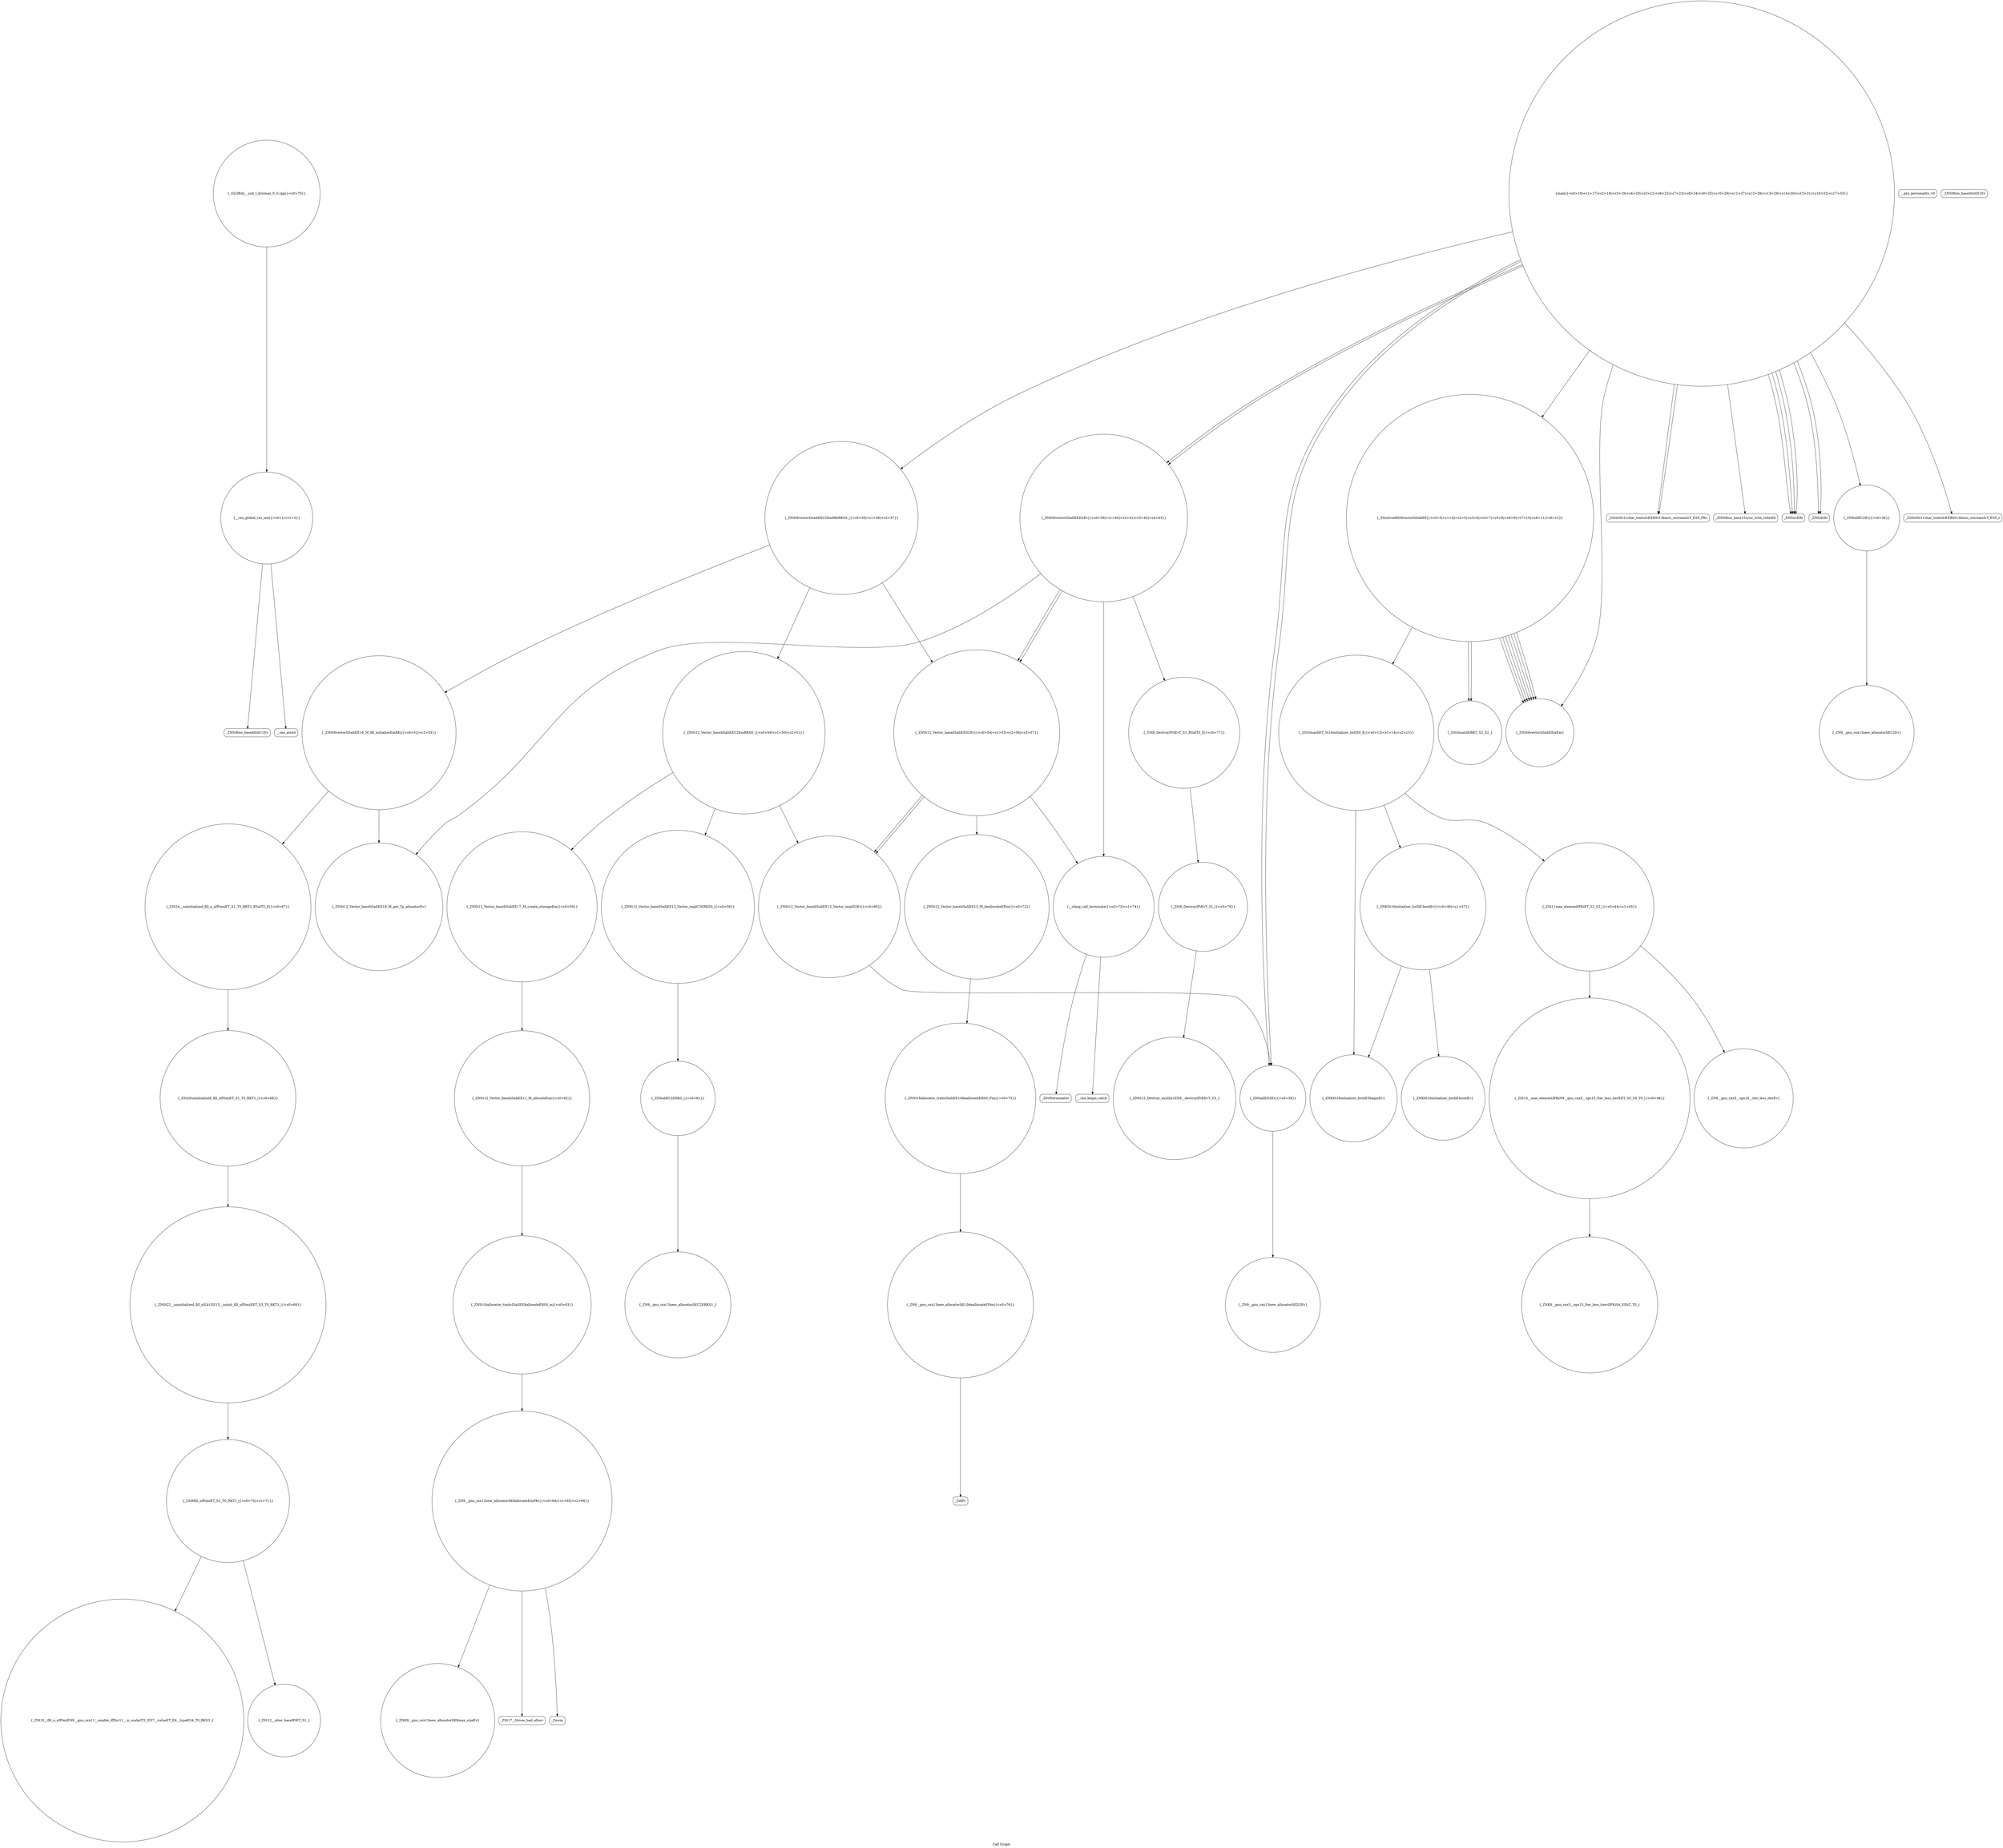 digraph "Call Graph" {
	label="Call Graph";

	Node0x56040362ed70 [shape=record,shape=circle,label="{__cxx_global_var_init|{<s0>1|<s1>2}}"];
	Node0x56040362ed70:s0 -> Node0x56040362edf0[color=black];
	Node0x56040362ed70:s1 -> Node0x56040362eef0[color=black];
	Node0x5604036303f0 [shape=record,shape=circle,label="{_ZNSt22__uninitialized_fill_nILb1EE15__uninit_fill_nIPimiEET_S3_T0_RKT1_|{<s0>69}}"];
	Node0x5604036303f0:s0 -> Node0x560403630470[color=black];
	Node0x56040362f0f0 [shape=record,shape=circle,label="{_ZSt3maxIiERKT_S2_S2_}"];
	Node0x560403631790 [shape=record,shape=Mrecord,label="{_ZSt9terminatev}"];
	Node0x56040362f470 [shape=record,shape=circle,label="{_ZNSt6vectorIiSaIiEEC2EmRKiRKS0_|{<s0>35|<s1>36|<s2>37}}"];
	Node0x56040362f470:s0 -> Node0x56040362fb70[color=black];
	Node0x56040362f470:s1 -> Node0x56040362fbf0[color=black];
	Node0x56040362f470:s2 -> Node0x56040362fc70[color=black];
	Node0x560403631b10 [shape=record,shape=circle,label="{_GLOBAL__sub_I_krismaz_0_0.cpp|{<s0>79}}"];
	Node0x560403631b10:s0 -> Node0x56040362ed70[color=black];
	Node0x56040362f7f0 [shape=record,shape=circle,label="{_ZNKSt16initializer_listIiE3endEv|{<s0>46|<s1>47}}"];
	Node0x56040362f7f0:s0 -> Node0x56040362f770[color=black];
	Node0x56040362f7f0:s1 -> Node0x56040362f9f0[color=black];
	Node0x56040362fb70 [shape=record,shape=circle,label="{_ZNSt12_Vector_baseIiSaIiEEC2EmRKS0_|{<s0>49|<s1>50|<s2>51}}"];
	Node0x56040362fb70:s0 -> Node0x56040362fcf0[color=black];
	Node0x56040362fb70:s1 -> Node0x56040362fd70[color=black];
	Node0x56040362fb70:s2 -> Node0x56040362fdf0[color=black];
	Node0x56040362fef0 [shape=record,shape=circle,label="{_ZN9__gnu_cxx13new_allocatorIiEC2ERKS1_}"];
	Node0x560403630270 [shape=record,shape=circle,label="{_ZSt24__uninitialized_fill_n_aIPimiiET_S1_T0_RKT1_RSaIT2_E|{<s0>67}}"];
	Node0x560403630270:s0 -> Node0x560403630370[color=black];
	Node0x56040362ef70 [shape=record,shape=circle,label="{_Z5solveiiRSt6vectorIiSaIiEE|{<s0>3|<s1>4|<s2>5|<s3>6|<s4>7|<s5>8|<s6>9|<s7>10|<s8>11|<s9>12}}"];
	Node0x56040362ef70:s0 -> Node0x56040362eff0[color=black];
	Node0x56040362ef70:s1 -> Node0x56040362eff0[color=black];
	Node0x56040362ef70:s2 -> Node0x56040362eff0[color=black];
	Node0x56040362ef70:s3 -> Node0x56040362f070[color=black];
	Node0x56040362ef70:s4 -> Node0x56040362f0f0[color=black];
	Node0x56040362ef70:s5 -> Node0x56040362eff0[color=black];
	Node0x56040362ef70:s6 -> Node0x56040362eff0[color=black];
	Node0x56040362ef70:s7 -> Node0x56040362eff0[color=black];
	Node0x56040362ef70:s8 -> Node0x56040362f0f0[color=black];
	Node0x56040362ef70:s9 -> Node0x56040362eff0[color=black];
	Node0x560403631610 [shape=record,shape=circle,label="{_ZNSt12_Vector_baseIiSaIiEE13_M_deallocateEPim|{<s0>72}}"];
	Node0x560403631610:s0 -> Node0x560403631810[color=black];
	Node0x56040362f2f0 [shape=record,shape=Mrecord,label="{_ZStlsISt11char_traitsIcEERSt13basic_ostreamIcT_ES5_PKc}"];
	Node0x560403631990 [shape=record,shape=circle,label="{_ZSt8_DestroyIPiiEvT_S1_RSaIT0_E|{<s0>77}}"];
	Node0x560403631990:s0 -> Node0x560403631a10[color=black];
	Node0x56040362f670 [shape=record,shape=circle,label="{_ZNSt6vectorIiSaIiEED2Ev|{<s0>39|<s1>40|<s2>41|<s3>42|<s4>43}}"];
	Node0x56040362f670:s0 -> Node0x5604036302f0[color=black];
	Node0x56040362f670:s1 -> Node0x560403631990[color=black];
	Node0x56040362f670:s2 -> Node0x56040362fc70[color=black];
	Node0x56040362f670:s3 -> Node0x56040362fc70[color=black];
	Node0x56040362f670:s4 -> Node0x560403631690[color=black];
	Node0x56040362f9f0 [shape=record,shape=circle,label="{_ZNKSt16initializer_listIiE4sizeEv}"];
	Node0x56040362fd70 [shape=record,shape=circle,label="{_ZNSt12_Vector_baseIiSaIiEE17_M_create_storageEm|{<s0>59}}"];
	Node0x56040362fd70:s0 -> Node0x56040362ff70[color=black];
	Node0x5604036300f0 [shape=record,shape=circle,label="{_ZNK9__gnu_cxx13new_allocatorIiE8max_sizeEv}"];
	Node0x56040362edf0 [shape=record,shape=Mrecord,label="{_ZNSt8ios_base4InitC1Ev}"];
	Node0x560403630470 [shape=record,shape=circle,label="{_ZSt6fill_nIPimiET_S1_T0_RKT1_|{<s0>70|<s1>71}}"];
	Node0x560403630470:s0 -> Node0x560403631590[color=black];
	Node0x560403630470:s1 -> Node0x5604036304f0[color=black];
	Node0x56040362f170 [shape=record,shape=circle,label="{main|{<s0>16|<s1>17|<s2>18|<s3>19|<s4>20|<s5>21|<s6>22|<s7>23|<s8>24|<s9>25|<s10>26|<s11>27|<s12>28|<s13>29|<s14>30|<s15>31|<s16>32|<s17>33}}"];
	Node0x56040362f170:s0 -> Node0x56040362f1f0[color=black];
	Node0x56040362f170:s1 -> Node0x56040362f270[color=black];
	Node0x56040362f170:s2 -> Node0x56040362f2f0[color=black];
	Node0x56040362f170:s3 -> Node0x56040362f370[color=black];
	Node0x56040362f170:s4 -> Node0x56040362f2f0[color=black];
	Node0x56040362f170:s5 -> Node0x56040362f270[color=black];
	Node0x56040362f170:s6 -> Node0x56040362f270[color=black];
	Node0x56040362f170:s7 -> Node0x56040362f3f0[color=black];
	Node0x56040362f170:s8 -> Node0x56040362f470[color=black];
	Node0x56040362f170:s9 -> Node0x56040362f570[color=black];
	Node0x56040362f170:s10 -> Node0x56040362f270[color=black];
	Node0x56040362f170:s11 -> Node0x56040362eff0[color=black];
	Node0x56040362f170:s12 -> Node0x56040362f570[color=black];
	Node0x56040362f170:s13 -> Node0x56040362f670[color=black];
	Node0x56040362f170:s14 -> Node0x56040362ef70[color=black];
	Node0x56040362f170:s15 -> Node0x56040362f370[color=black];
	Node0x56040362f170:s16 -> Node0x56040362f5f0[color=black];
	Node0x56040362f170:s17 -> Node0x56040362f670[color=black];
	Node0x560403631810 [shape=record,shape=circle,label="{_ZNSt16allocator_traitsISaIiEE10deallocateERS0_Pim|{<s0>75}}"];
	Node0x560403631810:s0 -> Node0x560403631890[color=black];
	Node0x56040362f4f0 [shape=record,shape=Mrecord,label="{__gxx_personality_v0}"];
	Node0x56040362f870 [shape=record,shape=circle,label="{_ZSt13__max_elementIPKiN9__gnu_cxx5__ops15_Iter_less_iterEET_S5_S5_T0_|{<s0>48}}"];
	Node0x56040362f870:s0 -> Node0x56040362f970[color=black];
	Node0x56040362fbf0 [shape=record,shape=circle,label="{_ZNSt6vectorIiSaIiEE18_M_fill_initializeEmRKi|{<s0>52|<s1>53}}"];
	Node0x56040362fbf0:s0 -> Node0x5604036302f0[color=black];
	Node0x56040362fbf0:s1 -> Node0x560403630270[color=black];
	Node0x56040362ff70 [shape=record,shape=circle,label="{_ZNSt12_Vector_baseIiSaIiEE11_M_allocateEm|{<s0>62}}"];
	Node0x56040362ff70:s0 -> Node0x56040362fff0[color=black];
	Node0x5604036302f0 [shape=record,shape=circle,label="{_ZNSt12_Vector_baseIiSaIiEE19_M_get_Tp_allocatorEv}"];
	Node0x56040362eff0 [shape=record,shape=circle,label="{_ZNSt6vectorIiSaIiEEixEm}"];
	Node0x560403631690 [shape=record,shape=circle,label="{__clang_call_terminate|{<s0>73|<s1>74}}"];
	Node0x560403631690:s0 -> Node0x560403631710[color=black];
	Node0x560403631690:s1 -> Node0x560403631790[color=black];
	Node0x56040362f370 [shape=record,shape=Mrecord,label="{_ZNSolsEi}"];
	Node0x560403631a10 [shape=record,shape=circle,label="{_ZSt8_DestroyIPiEvT_S1_|{<s0>78}}"];
	Node0x560403631a10:s0 -> Node0x560403631a90[color=black];
	Node0x56040362f6f0 [shape=record,shape=circle,label="{_ZSt11max_elementIPKiET_S2_S2_|{<s0>44|<s1>45}}"];
	Node0x56040362f6f0:s0 -> Node0x56040362f8f0[color=black];
	Node0x56040362f6f0:s1 -> Node0x56040362f870[color=black];
	Node0x56040362fa70 [shape=record,shape=circle,label="{_ZN9__gnu_cxx13new_allocatorIiEC2Ev}"];
	Node0x56040362fdf0 [shape=record,shape=circle,label="{_ZNSt12_Vector_baseIiSaIiEE12_Vector_implD2Ev|{<s0>60}}"];
	Node0x56040362fdf0:s0 -> Node0x56040362f570[color=black];
	Node0x560403630170 [shape=record,shape=Mrecord,label="{_ZSt17__throw_bad_allocv}"];
	Node0x56040362ee70 [shape=record,shape=Mrecord,label="{_ZNSt8ios_base4InitD1Ev}"];
	Node0x5604036304f0 [shape=record,shape=circle,label="{_ZSt10__fill_n_aIPimiEN9__gnu_cxx11__enable_ifIXsr11__is_scalarIT1_EE7__valueET_E6__typeES4_T0_RKS3_}"];
	Node0x56040362f1f0 [shape=record,shape=Mrecord,label="{_ZNSt8ios_base15sync_with_stdioEb}"];
	Node0x560403631890 [shape=record,shape=circle,label="{_ZN9__gnu_cxx13new_allocatorIiE10deallocateEPim|{<s0>76}}"];
	Node0x560403631890:s0 -> Node0x560403631910[color=black];
	Node0x56040362f570 [shape=record,shape=circle,label="{_ZNSaIiED2Ev|{<s0>38}}"];
	Node0x56040362f570:s0 -> Node0x56040362faf0[color=black];
	Node0x56040362f8f0 [shape=record,shape=circle,label="{_ZN9__gnu_cxx5__ops16__iter_less_iterEv}"];
	Node0x56040362fc70 [shape=record,shape=circle,label="{_ZNSt12_Vector_baseIiSaIiEED2Ev|{<s0>54|<s1>55|<s2>56|<s3>57}}"];
	Node0x56040362fc70:s0 -> Node0x560403631610[color=black];
	Node0x56040362fc70:s1 -> Node0x56040362fdf0[color=black];
	Node0x56040362fc70:s2 -> Node0x56040362fdf0[color=black];
	Node0x56040362fc70:s3 -> Node0x560403631690[color=black];
	Node0x56040362fff0 [shape=record,shape=circle,label="{_ZNSt16allocator_traitsISaIiEE8allocateERS0_m|{<s0>63}}"];
	Node0x56040362fff0:s0 -> Node0x560403630070[color=black];
	Node0x560403630370 [shape=record,shape=circle,label="{_ZSt20uninitialized_fill_nIPimiET_S1_T0_RKT1_|{<s0>68}}"];
	Node0x560403630370:s0 -> Node0x5604036303f0[color=black];
	Node0x56040362f070 [shape=record,shape=circle,label="{_ZSt3maxIiET_St16initializer_listIS0_E|{<s0>13|<s1>14|<s2>15}}"];
	Node0x56040362f070:s0 -> Node0x56040362f770[color=black];
	Node0x56040362f070:s1 -> Node0x56040362f7f0[color=black];
	Node0x56040362f070:s2 -> Node0x56040362f6f0[color=black];
	Node0x560403631710 [shape=record,shape=Mrecord,label="{__cxa_begin_catch}"];
	Node0x56040362f3f0 [shape=record,shape=circle,label="{_ZNSaIiEC2Ev|{<s0>34}}"];
	Node0x56040362f3f0:s0 -> Node0x56040362fa70[color=black];
	Node0x560403631a90 [shape=record,shape=circle,label="{_ZNSt12_Destroy_auxILb1EE9__destroyIPiEEvT_S3_}"];
	Node0x56040362f770 [shape=record,shape=circle,label="{_ZNKSt16initializer_listIiE5beginEv}"];
	Node0x56040362faf0 [shape=record,shape=circle,label="{_ZN9__gnu_cxx13new_allocatorIiED2Ev}"];
	Node0x56040362fe70 [shape=record,shape=circle,label="{_ZNSaIiEC2ERKS_|{<s0>61}}"];
	Node0x56040362fe70:s0 -> Node0x56040362fef0[color=black];
	Node0x5604036301f0 [shape=record,shape=Mrecord,label="{_Znwm}"];
	Node0x56040362eef0 [shape=record,shape=Mrecord,label="{__cxa_atexit}"];
	Node0x560403631590 [shape=record,shape=circle,label="{_ZSt12__niter_baseIPiET_S1_}"];
	Node0x56040362f270 [shape=record,shape=Mrecord,label="{_ZNSirsERi}"];
	Node0x560403631910 [shape=record,shape=Mrecord,label="{_ZdlPv}"];
	Node0x56040362f5f0 [shape=record,shape=Mrecord,label="{_ZStlsISt11char_traitsIcEERSt13basic_ostreamIcT_ES5_c}"];
	Node0x56040362f970 [shape=record,shape=circle,label="{_ZNK9__gnu_cxx5__ops15_Iter_less_iterclIPKiS4_EEbT_T0_}"];
	Node0x56040362fcf0 [shape=record,shape=circle,label="{_ZNSt12_Vector_baseIiSaIiEE12_Vector_implC2ERKS0_|{<s0>58}}"];
	Node0x56040362fcf0:s0 -> Node0x56040362fe70[color=black];
	Node0x560403630070 [shape=record,shape=circle,label="{_ZN9__gnu_cxx13new_allocatorIiE8allocateEmPKv|{<s0>64|<s1>65|<s2>66}}"];
	Node0x560403630070:s0 -> Node0x5604036300f0[color=black];
	Node0x560403630070:s1 -> Node0x560403630170[color=black];
	Node0x560403630070:s2 -> Node0x5604036301f0[color=black];
}
